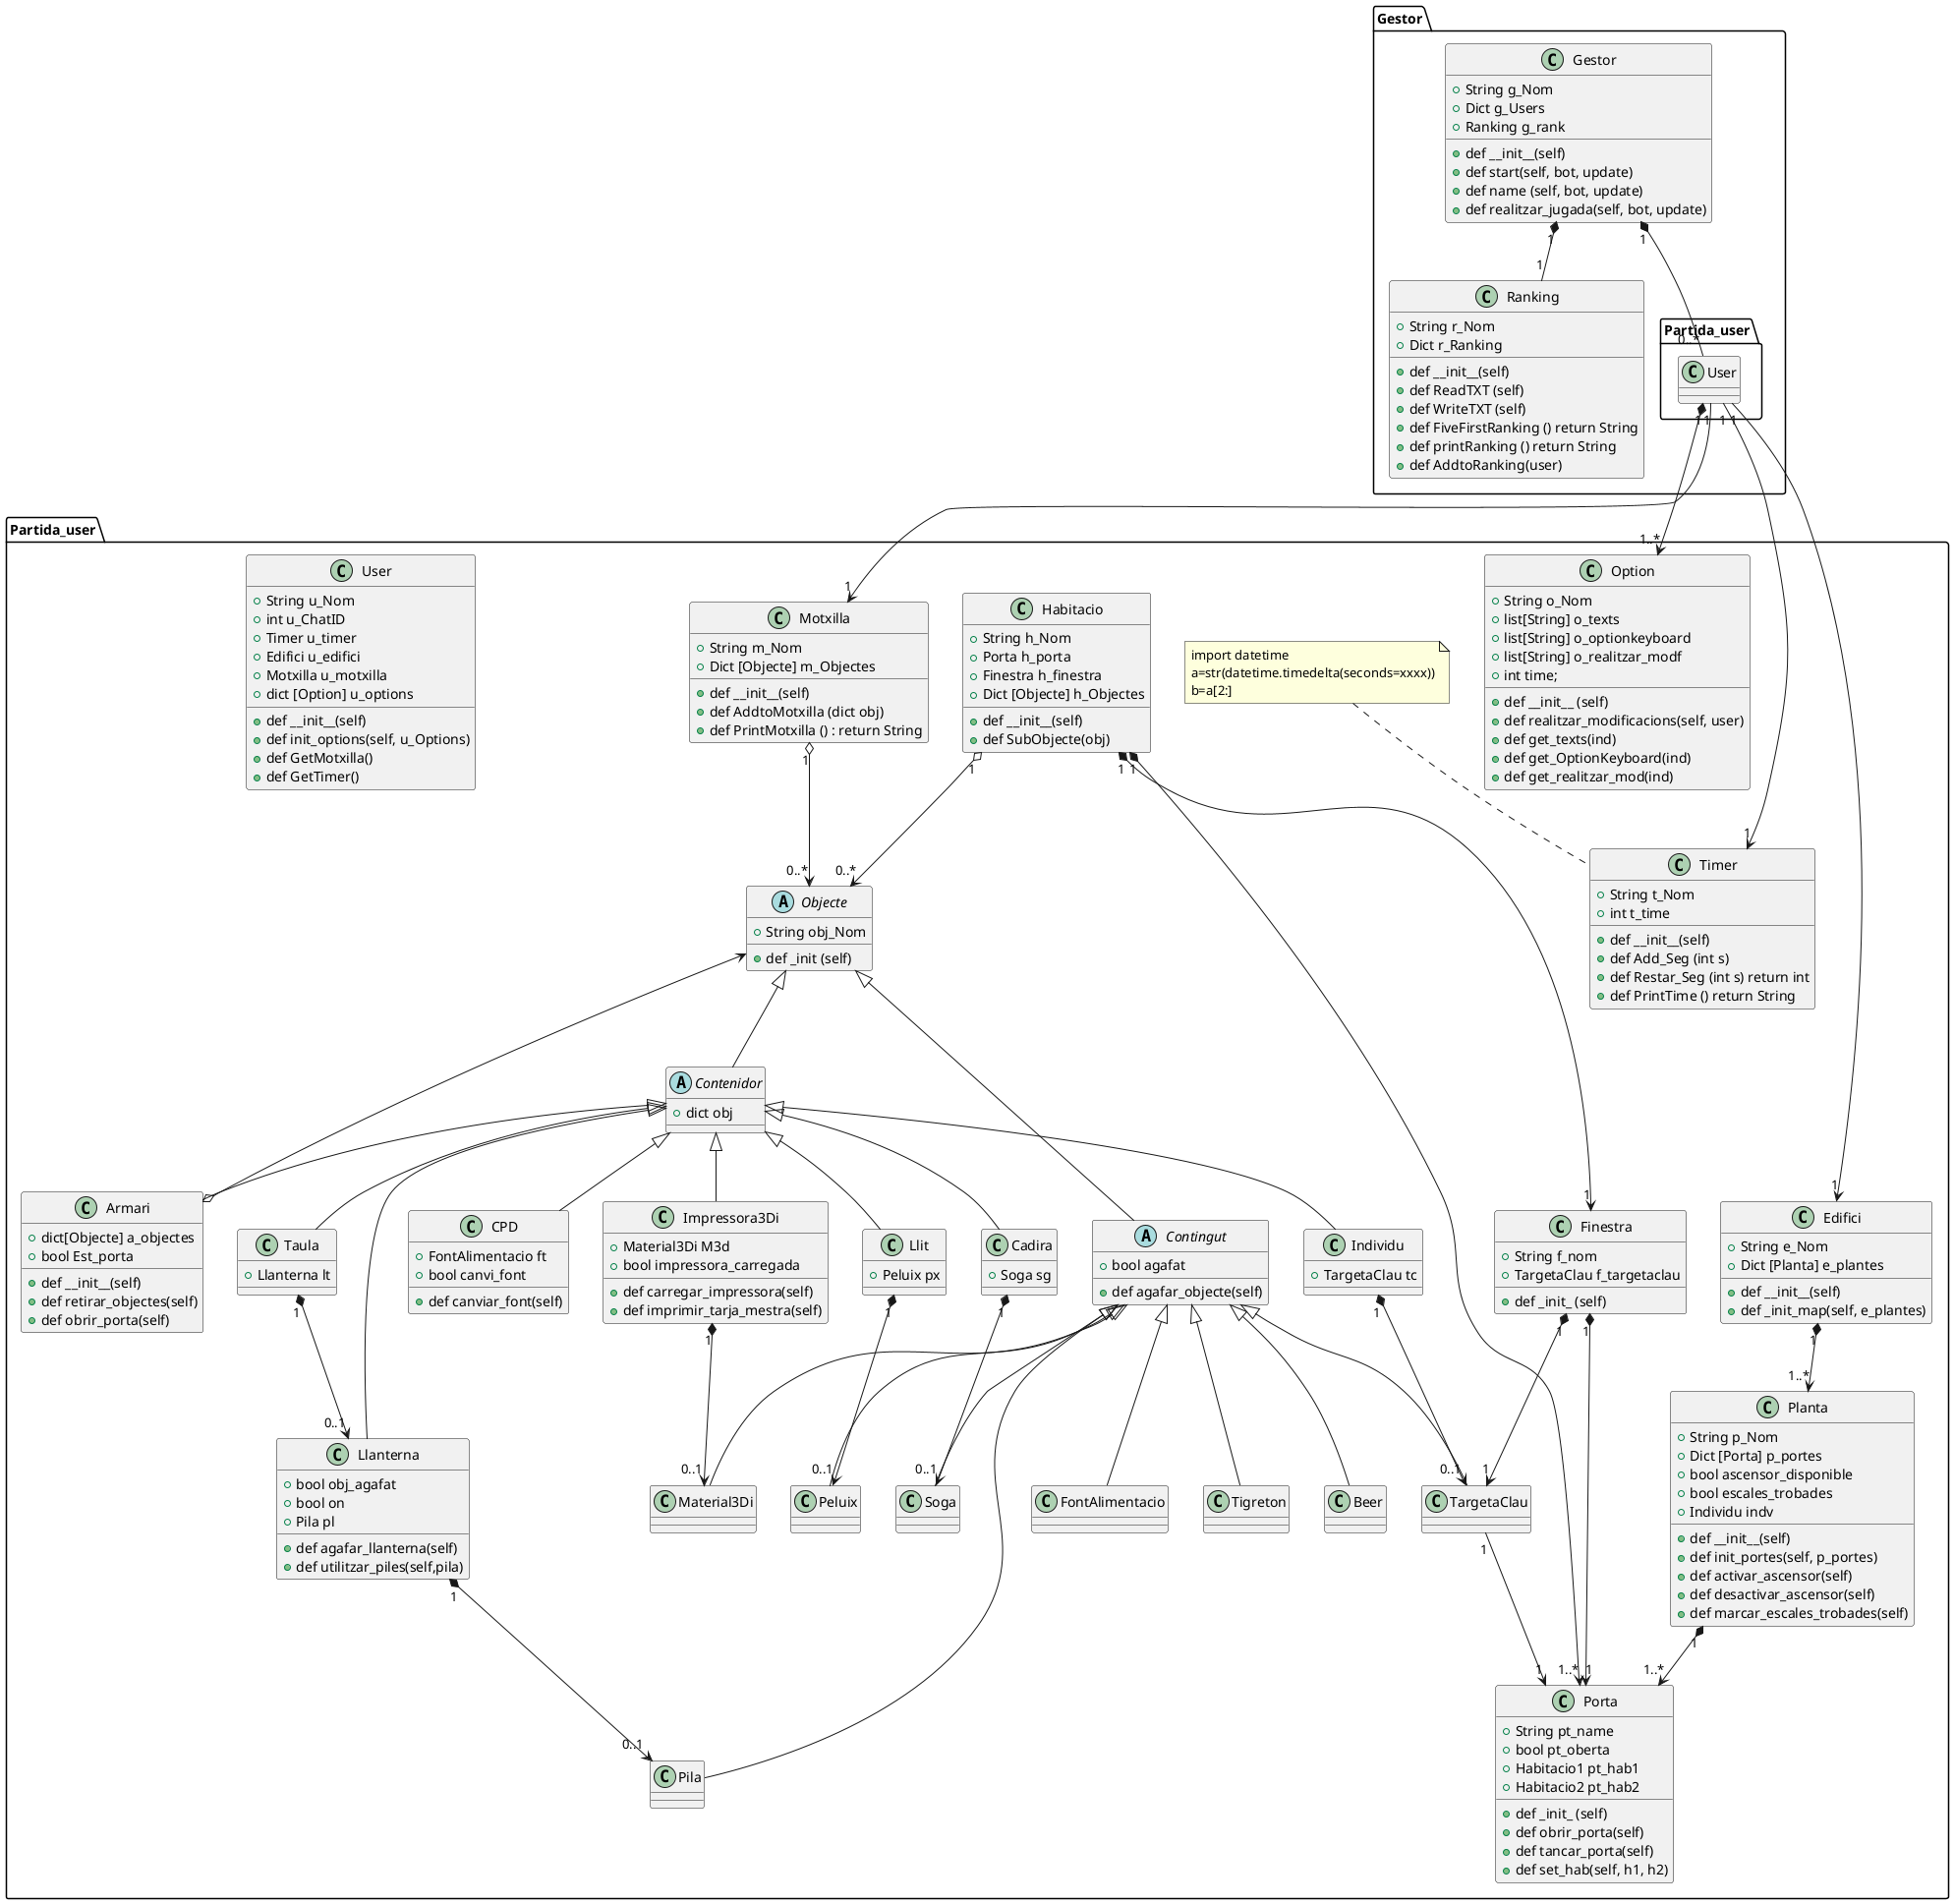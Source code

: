 ﻿@startuml


namespace Gestor{

  Gestor "1" *-- "1" Ranking
  Gestor "1" *-- "0..*" Partida_user.User

  class Ranking{
    +String r_Nom
    +Dict r_Ranking
    +def __init__(self)
    +def ReadTXT (self)
    +def WriteTXT (self)
    +def FiveFirstRanking () return String
    +def printRanking () return String
    +def AddtoRanking(user)
  }

  class Gestor{
    +String g_Nom
    +Dict g_Users
    +Ranking g_rank
    +def __init__(self)
    +def start(self, bot, update)
    +def name (self, bot, update)
    +def realitzar_jugada(self, bot, update)
  }

}

namespace Partida_user{
  Motxilla "1" o--> "0..*" Objecte
  Planta "1" *--> "1..*" Porta
  Habitacio "1" *--> "1..*" Porta
  Edifici "1" *--> "1..*" Planta
  User "1" *--> "1..*" Option
  User "1" --> "1" Motxilla
  User "1" --> "1" Timer
  User "1" --> "1" Edifici
  Habitacio "1" *--> "1" Finestra
  Finestra "1" *--> "1" Porta
  Finestra "1" *--> "1" TargetaClau
  Habitacio "1" o--> "0..*" Objecte
  Llanterna "1" *--> "0..1" Pila
  Taula "1" *--> "0..1" Llanterna
  Llit "1" *--> "0..1" Peluix
  Cadira "1" *--> "0..1" Soga
  Impressora3Di "1" *--> "0..1" Material3Di
  Individu "1" *--> "0..1" TargetaClau
  TargetaClau "1" --> "1" Porta



  class Option{
    +String o_Nom
    +list[String] o_texts
    +list[String] o_optionkeyboard
    +list[String] o_realitzar_modf
    +int time;
    +def __init__ (self)
    +def realitzar_modificacions(self, user)
    +def get_texts(ind)
    +def get_OptionKeyboard(ind)
    +def get_realitzar_mod(ind)


  }

  class Motxilla{
    +String m_Nom
    +Dict [Objecte] m_Objectes
    +def __init__(self)
    +def AddtoMotxilla (dict obj)
    +def PrintMotxilla () : return String
  }


  class Habitacio{
    +String h_Nom
    +Porta h_porta
    +Finestra h_finestra
    +Dict [Objecte] h_Objectes
    +def __init__(self)
    +def SubObjecte(obj)
  }

  class Finestra{
    +String f_nom
    +TargetaClau f_targetaclau
    +def _init_ (self)
  }

  class Porta{
    +String pt_name
    +bool pt_oberta
    +Habitacio1 pt_hab1
    +Habitacio2 pt_hab2
    +def _init_ (self)
    +def obrir_porta(self)
    +def tancar_porta(self)
    +def set_hab(self, h1, h2)
  }

  class Planta{
    +String p_Nom
    +Dict [Porta] p_portes
    +bool ascensor_disponible
    +bool escales_trobades
    +Individu indv
    +def __init__(self)
    +def init_portes(self, p_portes)
    +def activar_ascensor(self)
    +def desactivar_ascensor(self)
    +def marcar_escales_trobades(self)
  }

  class Edifici{
    +String e_Nom
    +Dict [Planta] e_plantes
    +def __init__(self)
    +def _init_map(self, e_plantes)
  }

  note top of Timer : import datetime\na=str(datetime.timedelta(seconds=xxxx))\nb=a[2:]
  class Timer{
    +String t_Nom
    +int t_time
    +def __init__(self)
    +def Add_Seg (int s)
    +def Restar_Seg (int s) return int
    +def PrintTime () return String
  }

  class User{
    +String u_Nom
    +int u_ChatID
    +Timer u_timer
    +Edifici u_edifici
    +Motxilla u_motxilla
    +dict [Option] u_options
    +def __init__(self)
    +def init_options(self, u_Options)
    +def GetMotxilla()
    +def GetTimer()
  }

  Objecte <|-- Contenidor
  Objecte <|-- Contingut

  abstract class Objecte{
    +String obj_Nom
    +def _init (self)
  }

  abstract class Contenidor{
    +dict obj
  }

  abstract class Contingut{
    +bool agafat
    +def agafar_objecte(self)
  }

  Contenidor <|-- Llanterna
  Contenidor <|-- Armari
  Contenidor <|-- Taula
  Contenidor <|-- Llit
  Contenidor <|-- Cadira
  Contenidor <|-- Impressora3Di
  Contenidor <|-- CPD
  Contenidor <|-- Individu
  Armari o--> Objecte

  class Llanterna{
    +bool obj_agafat
    +bool on
    +Pila pl
    +def agafar_llanterna(self)
    +def utilitzar_piles(self,pila)
  }
  class Armari{
    +dict[Objecte] a_objectes
    +bool Est_porta
    +def __init__(self)
    +def retirar_objectes(self)
    +def obrir_porta(self)
  }
  class Taula{
    +Llanterna lt
  }
  class Llit{
    +Peluix px
  }
  class Cadira{
    +Soga sg
  }
  class Impressora3Di{
    +Material3Di M3d
    +bool impressora_carregada
    +def carregar_impressora(self)
    +def imprimir_tarja_mestra(self)
  }
  class CPD{
    +FontAlimentacio ft
    +bool canvi_font
    +def canviar_font(self)
  }
  class Individu{
    +TargetaClau tc
  }

  Contingut <|-- Pila
  Contingut <|-- Peluix
  Contingut <|-- Soga
  Contingut <|-- Material3Di
  Contingut <|-- TargetaClau
  Contingut <|-- FontAlimentacio
  Contingut <|-- Tigreton
  Contingut <|-- Beer


  class Pila{
  }
  class Peluix{
  }
  class Soga{
  }
  class Material3Di{
  }
  class TargetaClau{
  }
  class FontAlimentacio{
  }
  class Tigreton{

  }
  class Beer{

  }


}

@enduml
